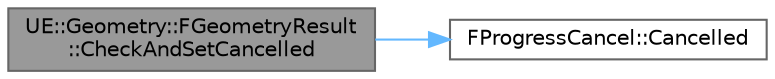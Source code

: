digraph "UE::Geometry::FGeometryResult::CheckAndSetCancelled"
{
 // INTERACTIVE_SVG=YES
 // LATEX_PDF_SIZE
  bgcolor="transparent";
  edge [fontname=Helvetica,fontsize=10,labelfontname=Helvetica,labelfontsize=10];
  node [fontname=Helvetica,fontsize=10,shape=box,height=0.2,width=0.4];
  rankdir="LR";
  Node1 [id="Node000001",label="UE::Geometry::FGeometryResult\l::CheckAndSetCancelled",height=0.2,width=0.4,color="gray40", fillcolor="grey60", style="filled", fontcolor="black",tooltip="Test if the given Progress has been cancelled, if so, set the Result to Cancelled."];
  Node1 -> Node2 [id="edge1_Node000001_Node000002",color="steelblue1",style="solid",tooltip=" "];
  Node2 [id="Node000002",label="FProgressCancel::Cancelled",height=0.2,width=0.4,color="grey40", fillcolor="white", style="filled",URL="$de/d99/classFProgressCancel.html#a09373ccf09be51de1aecb9b9afa244ec",tooltip=" "];
}
